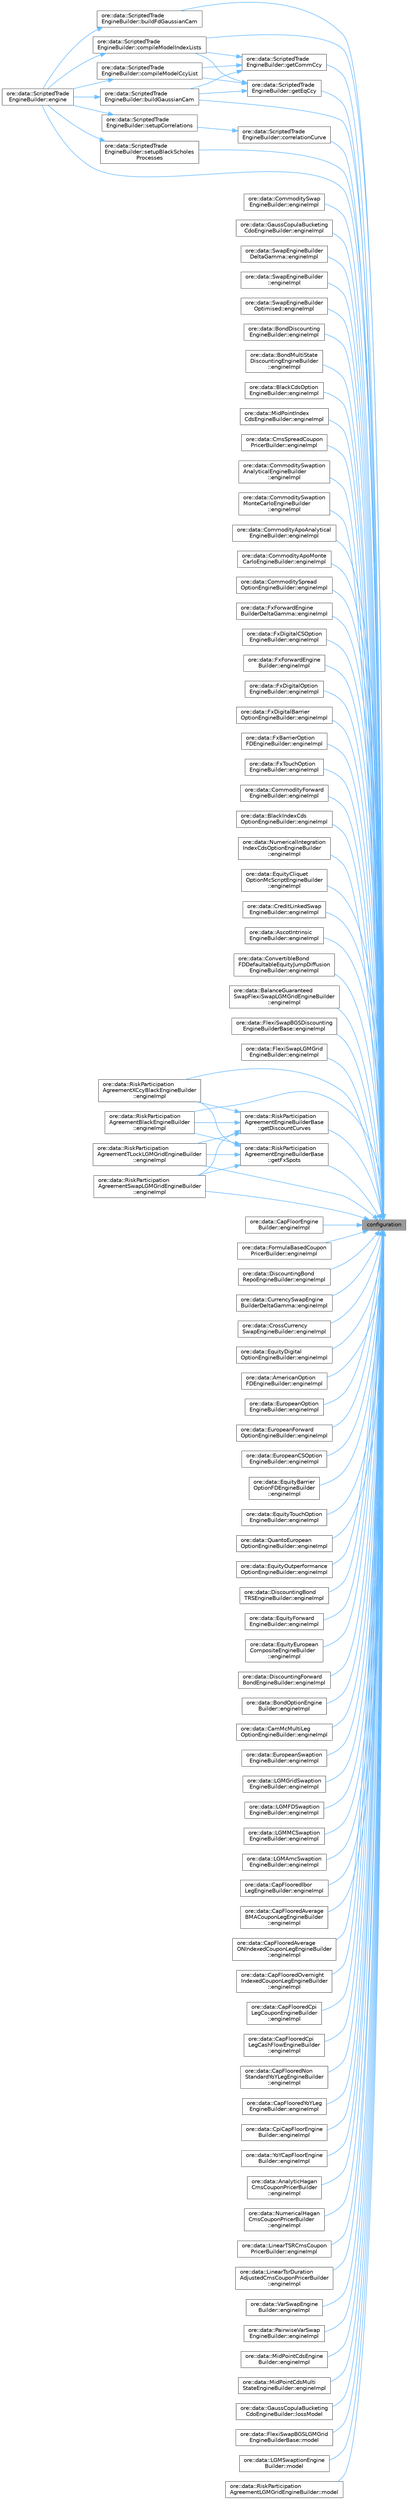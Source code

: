 digraph "configuration"
{
 // INTERACTIVE_SVG=YES
 // LATEX_PDF_SIZE
  bgcolor="transparent";
  edge [fontname=Helvetica,fontsize=10,labelfontname=Helvetica,labelfontsize=10];
  node [fontname=Helvetica,fontsize=10,shape=box,height=0.2,width=0.4];
  rankdir="RL";
  Node1 [label="configuration",height=0.2,width=0.4,color="gray40", fillcolor="grey60", style="filled", fontcolor="black",tooltip="Return a configuration (or the default one if key not found)"];
  Node1 -> Node2 [dir="back",color="steelblue1",style="solid"];
  Node2 [label="ore::data::ScriptedTrade\lEngineBuilder::buildFdGaussianCam",height=0.2,width=0.4,color="grey40", fillcolor="white", style="filled",URL="$classore_1_1data_1_1_scripted_trade_engine_builder.html#a11ceff8a4e048593c6fbc4f19005973d",tooltip=" "];
  Node2 -> Node3 [dir="back",color="steelblue1",style="solid"];
  Node3 [label="ore::data::ScriptedTrade\lEngineBuilder::engine",height=0.2,width=0.4,color="grey40", fillcolor="white", style="filled",URL="$classore_1_1data_1_1_scripted_trade_engine_builder.html#afa7bc32050325672e45000b32d62ec0b",tooltip=" "];
  Node1 -> Node4 [dir="back",color="steelblue1",style="solid"];
  Node4 [label="ore::data::ScriptedTrade\lEngineBuilder::buildGaussianCam",height=0.2,width=0.4,color="grey40", fillcolor="white", style="filled",URL="$classore_1_1data_1_1_scripted_trade_engine_builder.html#a8f7fd6b51798363b9f87020fb40b792b",tooltip=" "];
  Node4 -> Node3 [dir="back",color="steelblue1",style="solid"];
  Node1 -> Node5 [dir="back",color="steelblue1",style="solid"];
  Node5 [label="ore::data::ScriptedTrade\lEngineBuilder::compileModelIndexLists",height=0.2,width=0.4,color="grey40", fillcolor="white", style="filled",URL="$classore_1_1data_1_1_scripted_trade_engine_builder.html#ae13e914b702c5f8b9c7fa8c5540ce47c",tooltip=" "];
  Node5 -> Node3 [dir="back",color="steelblue1",style="solid"];
  Node1 -> Node6 [dir="back",color="steelblue1",style="solid"];
  Node6 [label="ore::data::ScriptedTrade\lEngineBuilder::correlationCurve",height=0.2,width=0.4,color="grey40", fillcolor="white", style="filled",URL="$classore_1_1data_1_1_scripted_trade_engine_builder.html#afbb583bb8763c38cc84e861abfd5fbee",tooltip=" "];
  Node6 -> Node7 [dir="back",color="steelblue1",style="solid"];
  Node7 [label="ore::data::ScriptedTrade\lEngineBuilder::setupCorrelations",height=0.2,width=0.4,color="grey40", fillcolor="white", style="filled",URL="$classore_1_1data_1_1_scripted_trade_engine_builder.html#a5b47848c60991ceb9a00ba760766f4f3",tooltip=" "];
  Node7 -> Node3 [dir="back",color="steelblue1",style="solid"];
  Node1 -> Node3 [dir="back",color="steelblue1",style="solid"];
  Node1 -> Node8 [dir="back",color="steelblue1",style="solid"];
  Node8 [label="ore::data::CommoditySwap\lEngineBuilder::engineImpl",height=0.2,width=0.4,color="grey40", fillcolor="white", style="filled",URL="$classore_1_1data_1_1_commodity_swap_engine_builder.html#aac269946a0c3aab1e5337778985a1aaf",tooltip=" "];
  Node1 -> Node9 [dir="back",color="steelblue1",style="solid"];
  Node9 [label="ore::data::GaussCopulaBucketing\lCdoEngineBuilder::engineImpl",height=0.2,width=0.4,color="grey40", fillcolor="white", style="filled",URL="$classore_1_1data_1_1_gauss_copula_bucketing_cdo_engine_builder.html#abd6a629d758a4148ec21cb87214efc9e",tooltip=" "];
  Node1 -> Node10 [dir="back",color="steelblue1",style="solid"];
  Node10 [label="ore::data::SwapEngineBuilder\lDeltaGamma::engineImpl",height=0.2,width=0.4,color="grey40", fillcolor="white", style="filled",URL="$classore_1_1data_1_1_swap_engine_builder_delta_gamma.html#aa37c0caf2dfafe8aa2921147415c8052",tooltip=" "];
  Node1 -> Node11 [dir="back",color="steelblue1",style="solid"];
  Node11 [label="ore::data::SwapEngineBuilder\l::engineImpl",height=0.2,width=0.4,color="grey40", fillcolor="white", style="filled",URL="$classore_1_1data_1_1_swap_engine_builder.html#aa37c0caf2dfafe8aa2921147415c8052",tooltip=" "];
  Node1 -> Node12 [dir="back",color="steelblue1",style="solid"];
  Node12 [label="ore::data::SwapEngineBuilder\lOptimised::engineImpl",height=0.2,width=0.4,color="grey40", fillcolor="white", style="filled",URL="$classore_1_1data_1_1_swap_engine_builder_optimised.html#aa37c0caf2dfafe8aa2921147415c8052",tooltip=" "];
  Node1 -> Node13 [dir="back",color="steelblue1",style="solid"];
  Node13 [label="ore::data::BondDiscounting\lEngineBuilder::engineImpl",height=0.2,width=0.4,color="grey40", fillcolor="white", style="filled",URL="$classore_1_1data_1_1_bond_discounting_engine_builder.html#af2a405374532f6bf545211f68ca7befb",tooltip=" "];
  Node1 -> Node14 [dir="back",color="steelblue1",style="solid"];
  Node14 [label="ore::data::BondMultiState\lDiscountingEngineBuilder\l::engineImpl",height=0.2,width=0.4,color="grey40", fillcolor="white", style="filled",URL="$classore_1_1data_1_1_bond_multi_state_discounting_engine_builder.html#af2a405374532f6bf545211f68ca7befb",tooltip=" "];
  Node1 -> Node15 [dir="back",color="steelblue1",style="solid"];
  Node15 [label="ore::data::BlackCdsOption\lEngineBuilder::engineImpl",height=0.2,width=0.4,color="grey40", fillcolor="white", style="filled",URL="$classore_1_1data_1_1_black_cds_option_engine_builder.html#a3ad21f5d0545dc4ca3371dccd6a0592a",tooltip=" "];
  Node1 -> Node16 [dir="back",color="steelblue1",style="solid"];
  Node16 [label="ore::data::MidPointIndex\lCdsEngineBuilder::engineImpl",height=0.2,width=0.4,color="grey40", fillcolor="white", style="filled",URL="$classore_1_1data_1_1_mid_point_index_cds_engine_builder.html#ab88fdde04e1e324776ff3a6d9f5622aa",tooltip=" "];
  Node1 -> Node17 [dir="back",color="steelblue1",style="solid"];
  Node17 [label="ore::data::CmsSpreadCoupon\lPricerBuilder::engineImpl",height=0.2,width=0.4,color="grey40", fillcolor="white", style="filled",URL="$classore_1_1data_1_1_cms_spread_coupon_pricer_builder.html#af2a0f134118f3e49545615d87ec3b0ee",tooltip=" "];
  Node1 -> Node18 [dir="back",color="steelblue1",style="solid"];
  Node18 [label="ore::data::CommoditySwaption\lAnalyticalEngineBuilder\l::engineImpl",height=0.2,width=0.4,color="grey40", fillcolor="white", style="filled",URL="$classore_1_1data_1_1_commodity_swaption_analytical_engine_builder.html#a47a4a784ca81cbe1fd94d940ec58c7c4",tooltip=" "];
  Node1 -> Node19 [dir="back",color="steelblue1",style="solid"];
  Node19 [label="ore::data::CommoditySwaption\lMonteCarloEngineBuilder\l::engineImpl",height=0.2,width=0.4,color="grey40", fillcolor="white", style="filled",URL="$classore_1_1data_1_1_commodity_swaption_monte_carlo_engine_builder.html#a47a4a784ca81cbe1fd94d940ec58c7c4",tooltip=" "];
  Node1 -> Node20 [dir="back",color="steelblue1",style="solid"];
  Node20 [label="ore::data::CommodityApoAnalytical\lEngineBuilder::engineImpl",height=0.2,width=0.4,color="grey40", fillcolor="white", style="filled",URL="$classore_1_1data_1_1_commodity_apo_analytical_engine_builder.html#af5e8705326ecf58497fe59e0b22c5477",tooltip=" "];
  Node1 -> Node21 [dir="back",color="steelblue1",style="solid"];
  Node21 [label="ore::data::CommodityApoMonte\lCarloEngineBuilder::engineImpl",height=0.2,width=0.4,color="grey40", fillcolor="white", style="filled",URL="$classore_1_1data_1_1_commodity_apo_monte_carlo_engine_builder.html#af5e8705326ecf58497fe59e0b22c5477",tooltip=" "];
  Node1 -> Node22 [dir="back",color="steelblue1",style="solid"];
  Node22 [label="ore::data::CommoditySpread\lOptionEngineBuilder::engineImpl",height=0.2,width=0.4,color="grey40", fillcolor="white", style="filled",URL="$classore_1_1data_1_1_commodity_spread_option_engine_builder.html#ae9e095e4b86064ceb7ff751c74bf4f02",tooltip=" "];
  Node1 -> Node23 [dir="back",color="steelblue1",style="solid"];
  Node23 [label="ore::data::FxForwardEngine\lBuilderDeltaGamma::engineImpl",height=0.2,width=0.4,color="grey40", fillcolor="white", style="filled",URL="$classore_1_1data_1_1_fx_forward_engine_builder_delta_gamma.html#a0e19f6151c24fe65f5a38e5cd1332b30",tooltip=" "];
  Node1 -> Node24 [dir="back",color="steelblue1",style="solid"];
  Node24 [label="ore::data::FxDigitalCSOption\lEngineBuilder::engineImpl",height=0.2,width=0.4,color="grey40", fillcolor="white", style="filled",URL="$classore_1_1data_1_1_fx_digital_c_s_option_engine_builder.html#a0e19f6151c24fe65f5a38e5cd1332b30",tooltip=" "];
  Node1 -> Node25 [dir="back",color="steelblue1",style="solid"];
  Node25 [label="ore::data::FxForwardEngine\lBuilder::engineImpl",height=0.2,width=0.4,color="grey40", fillcolor="white", style="filled",URL="$classore_1_1data_1_1_fx_forward_engine_builder.html#a0e19f6151c24fe65f5a38e5cd1332b30",tooltip=" "];
  Node1 -> Node26 [dir="back",color="steelblue1",style="solid"];
  Node26 [label="ore::data::FxDigitalOption\lEngineBuilder::engineImpl",height=0.2,width=0.4,color="grey40", fillcolor="white", style="filled",URL="$classore_1_1data_1_1_fx_digital_option_engine_builder.html#a7907fd6d16048819cea51774cfded536",tooltip=" "];
  Node1 -> Node27 [dir="back",color="steelblue1",style="solid"];
  Node27 [label="ore::data::FxDigitalBarrier\lOptionEngineBuilder::engineImpl",height=0.2,width=0.4,color="grey40", fillcolor="white", style="filled",URL="$classore_1_1data_1_1_fx_digital_barrier_option_engine_builder.html#a117436c66200589777f5707144f06646",tooltip=" "];
  Node1 -> Node28 [dir="back",color="steelblue1",style="solid"];
  Node28 [label="ore::data::FxBarrierOption\lFDEngineBuilder::engineImpl",height=0.2,width=0.4,color="grey40", fillcolor="white", style="filled",URL="$classore_1_1data_1_1_fx_barrier_option_f_d_engine_builder.html#aa26c6511c7f940c1c0cf863f3e00be21",tooltip=" "];
  Node1 -> Node29 [dir="back",color="steelblue1",style="solid"];
  Node29 [label="ore::data::FxTouchOption\lEngineBuilder::engineImpl",height=0.2,width=0.4,color="grey40", fillcolor="white", style="filled",URL="$classore_1_1data_1_1_fx_touch_option_engine_builder.html#a1e4b6caf96111ed2887cd18fb631529a",tooltip=" "];
  Node1 -> Node30 [dir="back",color="steelblue1",style="solid"];
  Node30 [label="ore::data::CommodityForward\lEngineBuilder::engineImpl",height=0.2,width=0.4,color="grey40", fillcolor="white", style="filled",URL="$classore_1_1data_1_1_commodity_forward_engine_builder.html#aee668ac43ba7b7788b6d6f3ec60867a5",tooltip=" "];
  Node1 -> Node31 [dir="back",color="steelblue1",style="solid"];
  Node31 [label="ore::data::BlackIndexCds\lOptionEngineBuilder::engineImpl",height=0.2,width=0.4,color="grey40", fillcolor="white", style="filled",URL="$classore_1_1data_1_1_black_index_cds_option_engine_builder.html#aebd488fe44255011fb319b7fc31f47de",tooltip=" "];
  Node1 -> Node32 [dir="back",color="steelblue1",style="solid"];
  Node32 [label="ore::data::NumericalIntegration\lIndexCdsOptionEngineBuilder\l::engineImpl",height=0.2,width=0.4,color="grey40", fillcolor="white", style="filled",URL="$classore_1_1data_1_1_numerical_integration_index_cds_option_engine_builder.html#aebd488fe44255011fb319b7fc31f47de",tooltip=" "];
  Node1 -> Node33 [dir="back",color="steelblue1",style="solid"];
  Node33 [label="ore::data::EquityCliquet\lOptionMcScriptEngineBuilder\l::engineImpl",height=0.2,width=0.4,color="grey40", fillcolor="white", style="filled",URL="$classore_1_1data_1_1_equity_cliquet_option_mc_script_engine_builder.html#affcc3998f812434f2864bc036ac9c11a",tooltip=" "];
  Node1 -> Node34 [dir="back",color="steelblue1",style="solid"];
  Node34 [label="ore::data::CreditLinkedSwap\lEngineBuilder::engineImpl",height=0.2,width=0.4,color="grey40", fillcolor="white", style="filled",URL="$classore_1_1data_1_1_credit_linked_swap_engine_builder.html#a6fc865df61551ad74d7441f7a610dde2",tooltip=" "];
  Node1 -> Node35 [dir="back",color="steelblue1",style="solid"];
  Node35 [label="ore::data::AscotIntrinsic\lEngineBuilder::engineImpl",height=0.2,width=0.4,color="grey40", fillcolor="white", style="filled",URL="$classore_1_1data_1_1_ascot_intrinsic_engine_builder.html#ab6ea42e0e93722a20ab380cddd8ea140",tooltip=" "];
  Node1 -> Node36 [dir="back",color="steelblue1",style="solid"];
  Node36 [label="ore::data::ConvertibleBond\lFDDefaultableEquityJumpDiffusion\lEngineBuilder::engineImpl",height=0.2,width=0.4,color="grey40", fillcolor="white", style="filled",URL="$classore_1_1data_1_1_convertible_bond_f_d_defaultable_equity_jump_diffusion_engine_builder.html#a7f6c89c077a9e880df888ccb0eceab4a",tooltip=" "];
  Node1 -> Node37 [dir="back",color="steelblue1",style="solid"];
  Node37 [label="ore::data::BalanceGuaranteed\lSwapFlexiSwapLGMGridEngineBuilder\l::engineImpl",height=0.2,width=0.4,color="grey40", fillcolor="white", style="filled",URL="$classore_1_1data_1_1_balance_guaranteed_swap_flexi_swap_l_g_m_grid_engine_builder.html#a8eb719dba0ebfa41191512fa5c8bc15c",tooltip=" "];
  Node1 -> Node38 [dir="back",color="steelblue1",style="solid"];
  Node38 [label="ore::data::FlexiSwapBGSDiscounting\lEngineBuilderBase::engineImpl",height=0.2,width=0.4,color="grey40", fillcolor="white", style="filled",URL="$classore_1_1data_1_1_flexi_swap_b_g_s_discounting_engine_builder_base.html#a1dd1030f3060f276410ceb57b60d8b0e",tooltip=" "];
  Node1 -> Node39 [dir="back",color="steelblue1",style="solid"];
  Node39 [label="ore::data::FlexiSwapLGMGrid\lEngineBuilder::engineImpl",height=0.2,width=0.4,color="grey40", fillcolor="white", style="filled",URL="$classore_1_1data_1_1_flexi_swap_l_g_m_grid_engine_builder.html#a1dd1030f3060f276410ceb57b60d8b0e",tooltip=" "];
  Node1 -> Node40 [dir="back",color="steelblue1",style="solid"];
  Node40 [label="ore::data::RiskParticipation\lAgreementBlackEngineBuilder\l::engineImpl",height=0.2,width=0.4,color="grey40", fillcolor="white", style="filled",URL="$classore_1_1data_1_1_risk_participation_agreement_black_engine_builder.html#ae2aa104a3fa81516567894240d1d3073",tooltip=" "];
  Node1 -> Node41 [dir="back",color="steelblue1",style="solid"];
  Node41 [label="ore::data::RiskParticipation\lAgreementXCcyBlackEngineBuilder\l::engineImpl",height=0.2,width=0.4,color="grey40", fillcolor="white", style="filled",URL="$classore_1_1data_1_1_risk_participation_agreement_x_ccy_black_engine_builder.html#ae2aa104a3fa81516567894240d1d3073",tooltip=" "];
  Node1 -> Node42 [dir="back",color="steelblue1",style="solid"];
  Node42 [label="ore::data::RiskParticipation\lAgreementSwapLGMGridEngineBuilder\l::engineImpl",height=0.2,width=0.4,color="grey40", fillcolor="white", style="filled",URL="$classore_1_1data_1_1_risk_participation_agreement_swap_l_g_m_grid_engine_builder.html#ae2aa104a3fa81516567894240d1d3073",tooltip=" "];
  Node1 -> Node43 [dir="back",color="steelblue1",style="solid"];
  Node43 [label="ore::data::RiskParticipation\lAgreementTLockLGMGridEngineBuilder\l::engineImpl",height=0.2,width=0.4,color="grey40", fillcolor="white", style="filled",URL="$classore_1_1data_1_1_risk_participation_agreement_t_lock_l_g_m_grid_engine_builder.html#ae2aa104a3fa81516567894240d1d3073",tooltip=" "];
  Node1 -> Node44 [dir="back",color="steelblue1",style="solid"];
  Node44 [label="ore::data::CapFloorEngine\lBuilder::engineImpl",height=0.2,width=0.4,color="grey40", fillcolor="white", style="filled",URL="$classore_1_1data_1_1_cap_floor_engine_builder.html#ae3eab1d21fb6193b9de0740edba712de",tooltip=" "];
  Node1 -> Node45 [dir="back",color="steelblue1",style="solid"];
  Node45 [label="ore::data::FormulaBasedCoupon\lPricerBuilder::engineImpl",height=0.2,width=0.4,color="grey40", fillcolor="white", style="filled",URL="$classore_1_1data_1_1_formula_based_coupon_pricer_builder.html#aa97781204343de13a6af05c6fc8fba10",tooltip=" "];
  Node1 -> Node46 [dir="back",color="steelblue1",style="solid"];
  Node46 [label="ore::data::DiscountingBond\lRepoEngineBuilder::engineImpl",height=0.2,width=0.4,color="grey40", fillcolor="white", style="filled",URL="$classore_1_1data_1_1_discounting_bond_repo_engine_builder.html#abd7a10827e1723473d9075fc2894a876",tooltip=" "];
  Node1 -> Node47 [dir="back",color="steelblue1",style="solid"];
  Node47 [label="ore::data::CurrencySwapEngine\lBuilderDeltaGamma::engineImpl",height=0.2,width=0.4,color="grey40", fillcolor="white", style="filled",URL="$classore_1_1data_1_1_currency_swap_engine_builder_delta_gamma.html#a97b43bbe37dba766934d1be052f6f41d",tooltip=" "];
  Node1 -> Node48 [dir="back",color="steelblue1",style="solid"];
  Node48 [label="ore::data::CrossCurrency\lSwapEngineBuilder::engineImpl",height=0.2,width=0.4,color="grey40", fillcolor="white", style="filled",URL="$classore_1_1data_1_1_cross_currency_swap_engine_builder.html#a97b43bbe37dba766934d1be052f6f41d",tooltip=" "];
  Node1 -> Node49 [dir="back",color="steelblue1",style="solid"];
  Node49 [label="ore::data::EquityDigital\lOptionEngineBuilder::engineImpl",height=0.2,width=0.4,color="grey40", fillcolor="white", style="filled",URL="$classore_1_1data_1_1_equity_digital_option_engine_builder.html#aafc4ee74b0bda992b273a6155479b291",tooltip=" "];
  Node1 -> Node50 [dir="back",color="steelblue1",style="solid"];
  Node50 [label="ore::data::AmericanOption\lFDEngineBuilder::engineImpl",height=0.2,width=0.4,color="grey40", fillcolor="white", style="filled",URL="$classore_1_1data_1_1_american_option_f_d_engine_builder.html#a5d542f4e466e9ebd44a143bbcb5e59a0",tooltip=" "];
  Node1 -> Node51 [dir="back",color="steelblue1",style="solid"];
  Node51 [label="ore::data::EuropeanOption\lEngineBuilder::engineImpl",height=0.2,width=0.4,color="grey40", fillcolor="white", style="filled",URL="$classore_1_1data_1_1_european_option_engine_builder.html#a546007f437f4616293542c661b6dc983",tooltip=" "];
  Node1 -> Node52 [dir="back",color="steelblue1",style="solid"];
  Node52 [label="ore::data::EuropeanForward\lOptionEngineBuilder::engineImpl",height=0.2,width=0.4,color="grey40", fillcolor="white", style="filled",URL="$classore_1_1data_1_1_european_forward_option_engine_builder.html#a546007f437f4616293542c661b6dc983",tooltip=" "];
  Node1 -> Node53 [dir="back",color="steelblue1",style="solid"];
  Node53 [label="ore::data::EuropeanCSOption\lEngineBuilder::engineImpl",height=0.2,width=0.4,color="grey40", fillcolor="white", style="filled",URL="$classore_1_1data_1_1_european_c_s_option_engine_builder.html#a546007f437f4616293542c661b6dc983",tooltip=" "];
  Node1 -> Node54 [dir="back",color="steelblue1",style="solid"];
  Node54 [label="ore::data::EquityBarrier\lOptionFDEngineBuilder\l::engineImpl",height=0.2,width=0.4,color="grey40", fillcolor="white", style="filled",URL="$classore_1_1data_1_1_equity_barrier_option_f_d_engine_builder.html#a68a1d094d03cd04def7c75172bacac64",tooltip=" "];
  Node1 -> Node55 [dir="back",color="steelblue1",style="solid"];
  Node55 [label="ore::data::EquityTouchOption\lEngineBuilder::engineImpl",height=0.2,width=0.4,color="grey40", fillcolor="white", style="filled",URL="$classore_1_1data_1_1_equity_touch_option_engine_builder.html#add6f586abb58d756a6233dcb69df38db",tooltip=" "];
  Node1 -> Node56 [dir="back",color="steelblue1",style="solid"];
  Node56 [label="ore::data::QuantoEuropean\lOptionEngineBuilder::engineImpl",height=0.2,width=0.4,color="grey40", fillcolor="white", style="filled",URL="$classore_1_1data_1_1_quanto_european_option_engine_builder.html#addaad28a6efe0d3c390c01bf04d9c5bf",tooltip=" "];
  Node1 -> Node57 [dir="back",color="steelblue1",style="solid"];
  Node57 [label="ore::data::EquityOutperformance\lOptionEngineBuilder::engineImpl",height=0.2,width=0.4,color="grey40", fillcolor="white", style="filled",URL="$classore_1_1data_1_1_equity_outperformance_option_engine_builder.html#ae0b566181394b62055342c3f880ae969",tooltip=" "];
  Node1 -> Node58 [dir="back",color="steelblue1",style="solid"];
  Node58 [label="ore::data::DiscountingBond\lTRSEngineBuilder::engineImpl",height=0.2,width=0.4,color="grey40", fillcolor="white", style="filled",URL="$classore_1_1data_1_1_discounting_bond_t_r_s_engine_builder.html#ad396a4c46151f8456a1b190693411da7",tooltip=" "];
  Node1 -> Node59 [dir="back",color="steelblue1",style="solid"];
  Node59 [label="ore::data::EquityForward\lEngineBuilder::engineImpl",height=0.2,width=0.4,color="grey40", fillcolor="white", style="filled",URL="$classore_1_1data_1_1_equity_forward_engine_builder.html#a02dabf1086adf00003fca20427878d67",tooltip=" "];
  Node1 -> Node60 [dir="back",color="steelblue1",style="solid"];
  Node60 [label="ore::data::EquityEuropean\lCompositeEngineBuilder\l::engineImpl",height=0.2,width=0.4,color="grey40", fillcolor="white", style="filled",URL="$classore_1_1data_1_1_equity_european_composite_engine_builder.html#acfebb4b642f1eb423a44fb5492b87518",tooltip=" "];
  Node1 -> Node61 [dir="back",color="steelblue1",style="solid"];
  Node61 [label="ore::data::DiscountingForward\lBondEngineBuilder::engineImpl",height=0.2,width=0.4,color="grey40", fillcolor="white", style="filled",URL="$classore_1_1data_1_1_discounting_forward_bond_engine_builder.html#a305ad1b21cddad304daff9d507d3c0ac",tooltip=" "];
  Node1 -> Node62 [dir="back",color="steelblue1",style="solid"];
  Node62 [label="ore::data::BondOptionEngine\lBuilder::engineImpl",height=0.2,width=0.4,color="grey40", fillcolor="white", style="filled",URL="$classore_1_1data_1_1_bond_option_engine_builder.html#a1873e74760d005c8eaac921af7e7f3b7",tooltip=" "];
  Node1 -> Node63 [dir="back",color="steelblue1",style="solid"];
  Node63 [label="ore::data::CamMcMultiLeg\lOptionEngineBuilder::engineImpl",height=0.2,width=0.4,color="grey40", fillcolor="white", style="filled",URL="$classore_1_1data_1_1_cam_mc_multi_leg_option_engine_builder.html#a9e0c22676d210fe5cbcca2b0c18c8353",tooltip=" "];
  Node1 -> Node64 [dir="back",color="steelblue1",style="solid"];
  Node64 [label="ore::data::EuropeanSwaption\lEngineBuilder::engineImpl",height=0.2,width=0.4,color="grey40", fillcolor="white", style="filled",URL="$classore_1_1data_1_1_european_swaption_engine_builder.html#a78578c4a45ce5fb4ee6d686677c50669",tooltip=" "];
  Node1 -> Node65 [dir="back",color="steelblue1",style="solid"];
  Node65 [label="ore::data::LGMGridSwaption\lEngineBuilder::engineImpl",height=0.2,width=0.4,color="grey40", fillcolor="white", style="filled",URL="$classore_1_1data_1_1_l_g_m_grid_swaption_engine_builder.html#a78578c4a45ce5fb4ee6d686677c50669",tooltip=" "];
  Node1 -> Node66 [dir="back",color="steelblue1",style="solid"];
  Node66 [label="ore::data::LGMFDSwaption\lEngineBuilder::engineImpl",height=0.2,width=0.4,color="grey40", fillcolor="white", style="filled",URL="$classore_1_1data_1_1_l_g_m_f_d_swaption_engine_builder.html#a78578c4a45ce5fb4ee6d686677c50669",tooltip=" "];
  Node1 -> Node67 [dir="back",color="steelblue1",style="solid"];
  Node67 [label="ore::data::LGMMCSwaption\lEngineBuilder::engineImpl",height=0.2,width=0.4,color="grey40", fillcolor="white", style="filled",URL="$classore_1_1data_1_1_l_g_m_m_c_swaption_engine_builder.html#a78578c4a45ce5fb4ee6d686677c50669",tooltip=" "];
  Node1 -> Node68 [dir="back",color="steelblue1",style="solid"];
  Node68 [label="ore::data::LGMAmcSwaption\lEngineBuilder::engineImpl",height=0.2,width=0.4,color="grey40", fillcolor="white", style="filled",URL="$classore_1_1data_1_1_l_g_m_amc_swaption_engine_builder.html#a78578c4a45ce5fb4ee6d686677c50669",tooltip=" "];
  Node1 -> Node69 [dir="back",color="steelblue1",style="solid"];
  Node69 [label="ore::data::CapFlooredIbor\lLegEngineBuilder::engineImpl",height=0.2,width=0.4,color="grey40", fillcolor="white", style="filled",URL="$classore_1_1data_1_1_cap_floored_ibor_leg_engine_builder.html#ac17eec69300e1dea7132dd416632edac",tooltip=" "];
  Node1 -> Node70 [dir="back",color="steelblue1",style="solid"];
  Node70 [label="ore::data::CapFlooredAverage\lBMACouponLegEngineBuilder\l::engineImpl",height=0.2,width=0.4,color="grey40", fillcolor="white", style="filled",URL="$classore_1_1data_1_1_cap_floored_average_b_m_a_coupon_leg_engine_builder.html#a743ed3cbf8dde66878eb0b833ee45c70",tooltip=" "];
  Node1 -> Node71 [dir="back",color="steelblue1",style="solid"];
  Node71 [label="ore::data::CapFlooredAverage\lONIndexedCouponLegEngineBuilder\l::engineImpl",height=0.2,width=0.4,color="grey40", fillcolor="white", style="filled",URL="$classore_1_1data_1_1_cap_floored_average_o_n_indexed_coupon_leg_engine_builder.html#a743ed3cbf8dde66878eb0b833ee45c70",tooltip=" "];
  Node1 -> Node72 [dir="back",color="steelblue1",style="solid"];
  Node72 [label="ore::data::CapFlooredOvernight\lIndexedCouponLegEngineBuilder\l::engineImpl",height=0.2,width=0.4,color="grey40", fillcolor="white", style="filled",URL="$classore_1_1data_1_1_cap_floored_overnight_indexed_coupon_leg_engine_builder.html#a743ed3cbf8dde66878eb0b833ee45c70",tooltip=" "];
  Node1 -> Node73 [dir="back",color="steelblue1",style="solid"];
  Node73 [label="ore::data::CapFlooredCpi\lLegCouponEngineBuilder\l::engineImpl",height=0.2,width=0.4,color="grey40", fillcolor="white", style="filled",URL="$classore_1_1data_1_1_cap_floored_cpi_leg_coupon_engine_builder.html#a8b80d5681f33bfcaf74bab2f16eb7373",tooltip=" "];
  Node1 -> Node74 [dir="back",color="steelblue1",style="solid"];
  Node74 [label="ore::data::CapFlooredCpi\lLegCashFlowEngineBuilder\l::engineImpl",height=0.2,width=0.4,color="grey40", fillcolor="white", style="filled",URL="$classore_1_1data_1_1_cap_floored_cpi_leg_cash_flow_engine_builder.html#a7f5859daaf2dd8613032628297cd550a",tooltip=" "];
  Node1 -> Node75 [dir="back",color="steelblue1",style="solid"];
  Node75 [label="ore::data::CapFlooredNon\lStandardYoYLegEngineBuilder\l::engineImpl",height=0.2,width=0.4,color="grey40", fillcolor="white", style="filled",URL="$classore_1_1data_1_1_cap_floored_non_standard_yo_y_leg_engine_builder.html#a8b80d5681f33bfcaf74bab2f16eb7373",tooltip=" "];
  Node1 -> Node76 [dir="back",color="steelblue1",style="solid"];
  Node76 [label="ore::data::CapFlooredYoYLeg\lEngineBuilder::engineImpl",height=0.2,width=0.4,color="grey40", fillcolor="white", style="filled",URL="$classore_1_1data_1_1_cap_floored_yo_y_leg_engine_builder.html#a8b80d5681f33bfcaf74bab2f16eb7373",tooltip=" "];
  Node1 -> Node77 [dir="back",color="steelblue1",style="solid"];
  Node77 [label="ore::data::CpiCapFloorEngine\lBuilder::engineImpl",height=0.2,width=0.4,color="grey40", fillcolor="white", style="filled",URL="$classore_1_1data_1_1_cpi_cap_floor_engine_builder.html#ab32727f085b3fcab66065c2cd689888d",tooltip=" "];
  Node1 -> Node78 [dir="back",color="steelblue1",style="solid"];
  Node78 [label="ore::data::YoYCapFloorEngine\lBuilder::engineImpl",height=0.2,width=0.4,color="grey40", fillcolor="white", style="filled",URL="$classore_1_1data_1_1_yo_y_cap_floor_engine_builder.html#ab32727f085b3fcab66065c2cd689888d",tooltip=" "];
  Node1 -> Node79 [dir="back",color="steelblue1",style="solid"];
  Node79 [label="ore::data::AnalyticHagan\lCmsCouponPricerBuilder\l::engineImpl",height=0.2,width=0.4,color="grey40", fillcolor="white", style="filled",URL="$classore_1_1data_1_1_analytic_hagan_cms_coupon_pricer_builder.html#a9f76277552080689e2098ef5e11e4261",tooltip=" "];
  Node1 -> Node80 [dir="back",color="steelblue1",style="solid"];
  Node80 [label="ore::data::NumericalHagan\lCmsCouponPricerBuilder\l::engineImpl",height=0.2,width=0.4,color="grey40", fillcolor="white", style="filled",URL="$classore_1_1data_1_1_numerical_hagan_cms_coupon_pricer_builder.html#a9f76277552080689e2098ef5e11e4261",tooltip=" "];
  Node1 -> Node81 [dir="back",color="steelblue1",style="solid"];
  Node81 [label="ore::data::LinearTSRCmsCoupon\lPricerBuilder::engineImpl",height=0.2,width=0.4,color="grey40", fillcolor="white", style="filled",URL="$classore_1_1data_1_1_linear_t_s_r_cms_coupon_pricer_builder.html#a9f76277552080689e2098ef5e11e4261",tooltip=" "];
  Node1 -> Node82 [dir="back",color="steelblue1",style="solid"];
  Node82 [label="ore::data::LinearTsrDuration\lAdjustedCmsCouponPricerBuilder\l::engineImpl",height=0.2,width=0.4,color="grey40", fillcolor="white", style="filled",URL="$classore_1_1data_1_1_linear_tsr_duration_adjusted_cms_coupon_pricer_builder.html#a9f76277552080689e2098ef5e11e4261",tooltip=" "];
  Node1 -> Node83 [dir="back",color="steelblue1",style="solid"];
  Node83 [label="ore::data::VarSwapEngine\lBuilder::engineImpl",height=0.2,width=0.4,color="grey40", fillcolor="white", style="filled",URL="$classore_1_1data_1_1_var_swap_engine_builder.html#a82f4d2acf652ff57efc5a46cff7430ca",tooltip=" "];
  Node1 -> Node84 [dir="back",color="steelblue1",style="solid"];
  Node84 [label="ore::data::PairwiseVarSwap\lEngineBuilder::engineImpl",height=0.2,width=0.4,color="grey40", fillcolor="white", style="filled",URL="$classore_1_1data_1_1_pairwise_var_swap_engine_builder.html#ad88393135828b2d1a9914d9ee41a4abd",tooltip=" "];
  Node1 -> Node85 [dir="back",color="steelblue1",style="solid"];
  Node85 [label="ore::data::MidPointCdsEngine\lBuilder::engineImpl",height=0.2,width=0.4,color="grey40", fillcolor="white", style="filled",URL="$classore_1_1data_1_1_mid_point_cds_engine_builder.html#ab562b822dff40c0fbb37d4a85e1e3937",tooltip=" "];
  Node1 -> Node86 [dir="back",color="steelblue1",style="solid"];
  Node86 [label="ore::data::MidPointCdsMulti\lStateEngineBuilder::engineImpl",height=0.2,width=0.4,color="grey40", fillcolor="white", style="filled",URL="$classore_1_1data_1_1_mid_point_cds_multi_state_engine_builder.html#a1e4a3cc512fd2da8da6c4b795c0d7939",tooltip=" "];
  Node1 -> Node87 [dir="back",color="steelblue1",style="solid"];
  Node87 [label="ore::data::ScriptedTrade\lEngineBuilder::getCommCcy",height=0.2,width=0.4,color="grey40", fillcolor="white", style="filled",URL="$classore_1_1data_1_1_scripted_trade_engine_builder.html#abba8572fc9dc55d54264540f8f276217",tooltip=" "];
  Node87 -> Node4 [dir="back",color="steelblue1",style="solid"];
  Node87 -> Node88 [dir="back",color="steelblue1",style="solid"];
  Node88 [label="ore::data::ScriptedTrade\lEngineBuilder::compileModelCcyList",height=0.2,width=0.4,color="grey40", fillcolor="white", style="filled",URL="$classore_1_1data_1_1_scripted_trade_engine_builder.html#a2ed97ef63fce9142884cd39bd0bf56df",tooltip=" "];
  Node88 -> Node3 [dir="back",color="steelblue1",style="solid"];
  Node87 -> Node5 [dir="back",color="steelblue1",style="solid"];
  Node1 -> Node89 [dir="back",color="steelblue1",style="solid"];
  Node89 [label="ore::data::RiskParticipation\lAgreementEngineBuilderBase\l::getDiscountCurves",height=0.2,width=0.4,color="grey40", fillcolor="white", style="filled",URL="$classore_1_1data_1_1_risk_participation_agreement_engine_builder_base.html#adddbe5096e255b0018ad2c564a13aaf1",tooltip=" "];
  Node89 -> Node40 [dir="back",color="steelblue1",style="solid"];
  Node89 -> Node41 [dir="back",color="steelblue1",style="solid"];
  Node89 -> Node42 [dir="back",color="steelblue1",style="solid"];
  Node89 -> Node43 [dir="back",color="steelblue1",style="solid"];
  Node1 -> Node90 [dir="back",color="steelblue1",style="solid"];
  Node90 [label="ore::data::ScriptedTrade\lEngineBuilder::getEqCcy",height=0.2,width=0.4,color="grey40", fillcolor="white", style="filled",URL="$classore_1_1data_1_1_scripted_trade_engine_builder.html#afce9c1a8fdc0a930a897834caea0e42b",tooltip=" "];
  Node90 -> Node4 [dir="back",color="steelblue1",style="solid"];
  Node90 -> Node88 [dir="back",color="steelblue1",style="solid"];
  Node90 -> Node5 [dir="back",color="steelblue1",style="solid"];
  Node1 -> Node91 [dir="back",color="steelblue1",style="solid"];
  Node91 [label="ore::data::RiskParticipation\lAgreementEngineBuilderBase\l::getFxSpots",height=0.2,width=0.4,color="grey40", fillcolor="white", style="filled",URL="$classore_1_1data_1_1_risk_participation_agreement_engine_builder_base.html#a77cb9dd5deebb15b8140819672518e4c",tooltip=" "];
  Node91 -> Node40 [dir="back",color="steelblue1",style="solid"];
  Node91 -> Node41 [dir="back",color="steelblue1",style="solid"];
  Node91 -> Node42 [dir="back",color="steelblue1",style="solid"];
  Node91 -> Node43 [dir="back",color="steelblue1",style="solid"];
  Node1 -> Node92 [dir="back",color="steelblue1",style="solid"];
  Node92 [label="ore::data::GaussCopulaBucketing\lCdoEngineBuilder::lossModel",height=0.2,width=0.4,color="grey40", fillcolor="white", style="filled",URL="$classore_1_1data_1_1_gauss_copula_bucketing_cdo_engine_builder.html#a26e99d763c61449295ca80b3639577a3",tooltip=" "];
  Node1 -> Node93 [dir="back",color="steelblue1",style="solid"];
  Node93 [label="ore::data::FlexiSwapBGSLGMGrid\lEngineBuilderBase::model",height=0.2,width=0.4,color="grey40", fillcolor="white", style="filled",URL="$classore_1_1data_1_1_flexi_swap_b_g_s_l_g_m_grid_engine_builder_base.html#abc0651f3e138d26037b7f70753c8f1a6",tooltip=" "];
  Node1 -> Node94 [dir="back",color="steelblue1",style="solid"];
  Node94 [label="ore::data::LGMSwaptionEngine\lBuilder::model",height=0.2,width=0.4,color="grey40", fillcolor="white", style="filled",URL="$classore_1_1data_1_1_l_g_m_swaption_engine_builder.html#a15d5bfbc8a8dc9f2485f9b941b26ff91",tooltip=" "];
  Node1 -> Node95 [dir="back",color="steelblue1",style="solid"];
  Node95 [label="ore::data::RiskParticipation\lAgreementLGMGridEngineBuilder::model",height=0.2,width=0.4,color="grey40", fillcolor="white", style="filled",URL="$classore_1_1data_1_1_risk_participation_agreement_l_g_m_grid_engine_builder.html#a29e3df272decd45b35d8fe08ef7308e0",tooltip=" "];
  Node1 -> Node96 [dir="back",color="steelblue1",style="solid"];
  Node96 [label="ore::data::ScriptedTrade\lEngineBuilder::setupBlackScholes\lProcesses",height=0.2,width=0.4,color="grey40", fillcolor="white", style="filled",URL="$classore_1_1data_1_1_scripted_trade_engine_builder.html#a31d7bba9c9f48e4364e7a7997002d280",tooltip=" "];
  Node96 -> Node3 [dir="back",color="steelblue1",style="solid"];
}
